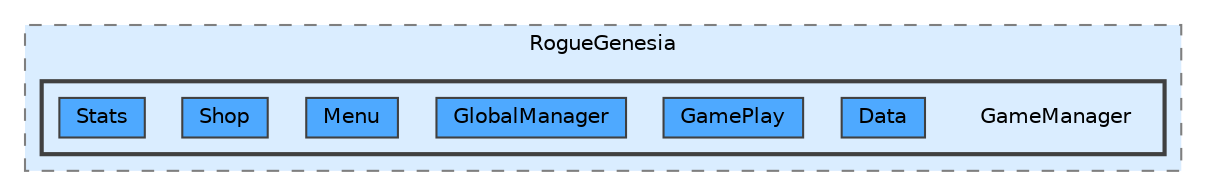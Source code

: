 digraph "Q:/IdleWave/Projet/Assets/Scripts/RogueGenesia/GameManager"
{
 // LATEX_PDF_SIZE
  bgcolor="transparent";
  edge [fontname=Helvetica,fontsize=10,labelfontname=Helvetica,labelfontsize=10];
  node [fontname=Helvetica,fontsize=10,shape=box,height=0.2,width=0.4];
  compound=true
  subgraph clusterdir_d4c8a807693b39dbeba49ac8db2dc23a {
    graph [ bgcolor="#daedff", pencolor="grey50", label="RogueGenesia", fontname=Helvetica,fontsize=10 style="filled,dashed", URL="dir_d4c8a807693b39dbeba49ac8db2dc23a.html",tooltip=""]
  subgraph clusterdir_42be06ff0e7a41e6ff2a6ebbef36fc26 {
    graph [ bgcolor="#daedff", pencolor="grey25", label="", fontname=Helvetica,fontsize=10 style="filled,bold", URL="dir_42be06ff0e7a41e6ff2a6ebbef36fc26.html",tooltip=""]
    dir_42be06ff0e7a41e6ff2a6ebbef36fc26 [shape=plaintext, label="GameManager"];
  dir_d528b6e6e12ca0f63ad33e23adec8850 [label="Data", fillcolor="#4ea9ff", color="grey25", style="filled", URL="dir_d528b6e6e12ca0f63ad33e23adec8850.html",tooltip=""];
  dir_1d696bccad7be8e066fd8885645b982d [label="GamePlay", fillcolor="#4ea9ff", color="grey25", style="filled", URL="dir_1d696bccad7be8e066fd8885645b982d.html",tooltip=""];
  dir_0fd15cf76cb3539c3478213ea7e4b685 [label="GlobalManager", fillcolor="#4ea9ff", color="grey25", style="filled", URL="dir_0fd15cf76cb3539c3478213ea7e4b685.html",tooltip=""];
  dir_b242f640a82df07d2f97ffa6afdb9c78 [label="Menu", fillcolor="#4ea9ff", color="grey25", style="filled", URL="dir_b242f640a82df07d2f97ffa6afdb9c78.html",tooltip=""];
  dir_a6c58c8915b7fe265ff8055cb1b475c9 [label="Shop", fillcolor="#4ea9ff", color="grey25", style="filled", URL="dir_a6c58c8915b7fe265ff8055cb1b475c9.html",tooltip=""];
  dir_67b9c16431d5c1533ca72af7c8ae0723 [label="Stats", fillcolor="#4ea9ff", color="grey25", style="filled", URL="dir_67b9c16431d5c1533ca72af7c8ae0723.html",tooltip=""];
  }
  }
}
